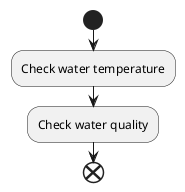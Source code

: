 @startuml ActivityDiagram
skinparam linetype ortho

start 
:Check water temperature;
:Check water quality;
end
@enduml

@startuml ActivityDiagramTemp
start

fork 
    :Read Water Temperature;
fork again 
    :Read Room Temperature;
end fork 

if (water warmer than room?) is (yes) then 
   if (water above target temperature?) is (yes) then 
        :Turn on cooler;
        :Turn off heater;
    else (no)
        if (water more than 3 degrees below target temperature?) is (yes) then 
            :Turn on heater;
            :Turn off cooler;
        else (no)
            :Turn off heater;
            :Turn off cooler;
        endif
   endif
else (no)
    if (water below target temperature?) is (yes) then 
        :Turn on heater;
        :Turn off cooler;
    else (no)
        if (water more than 3 degrees above target temperature?) is (yes) then 
            :Turn on cooler;
            :Turn off heater;
        else (no)
            :Turn off heater;
            :Turn off cooler;
        endif
   endif
endif
end
@enduml


@startuml ActivityDiagramQuality
start
:Clear bad water quality notifications;
:Read pH value;
if (pH value out of safe ranges?) is (yes) then 
    :Turn on either pH dosing pump;
else  (no)
    :Turn off the pH dosing pumps;
endif

end

@enduml
